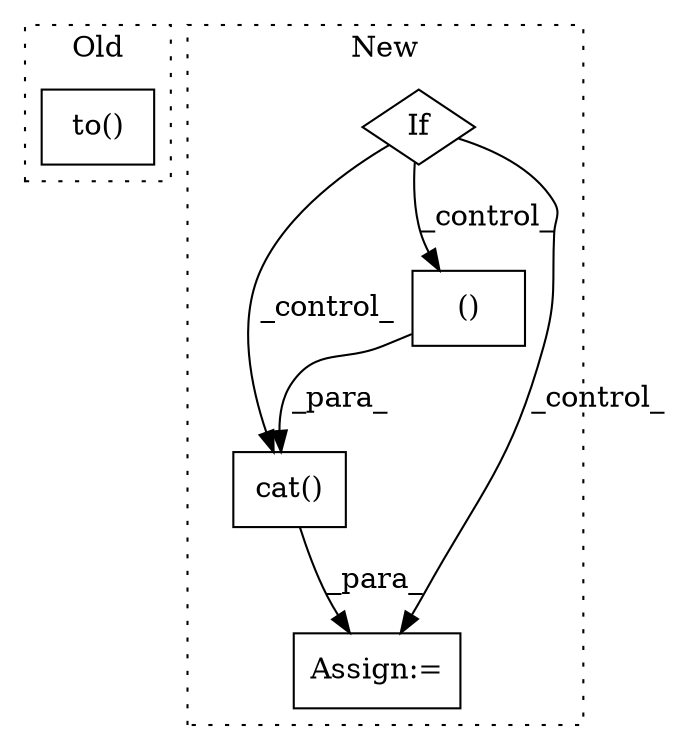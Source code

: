 digraph G {
subgraph cluster0 {
1 [label="to()" a="75" s="2022,2060" l="27,1" shape="box"];
label = "Old";
style="dotted";
}
subgraph cluster1 {
2 [label="cat()" a="75" s="2925,2959" l="10,1" shape="box"];
3 [label="()" a="54" s="2938" l="16" shape="box"];
4 [label="If" a="96" s="2430,2445" l="3,23" shape="diamond"];
5 [label="Assign:=" a="68" s="2922" l="3" shape="box"];
label = "New";
style="dotted";
}
2 -> 5 [label="_para_"];
3 -> 2 [label="_para_"];
4 -> 5 [label="_control_"];
4 -> 3 [label="_control_"];
4 -> 2 [label="_control_"];
}